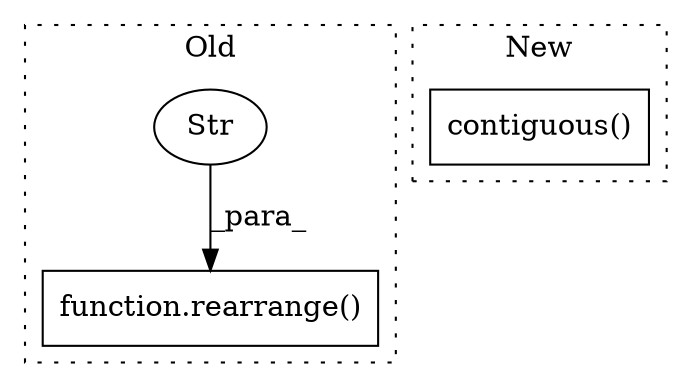 digraph G {
subgraph cluster0 {
1 [label="function.rearrange()" a="75" s="2365,2400" l="10,1" shape="box"];
3 [label="Str" a="66" s="2380" l="20" shape="ellipse"];
label = "Old";
style="dotted";
}
subgraph cluster1 {
2 [label="contiguous()" a="75" s="1017" l="34" shape="box"];
label = "New";
style="dotted";
}
3 -> 1 [label="_para_"];
}